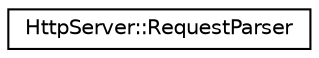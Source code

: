 digraph "Graphical Class Hierarchy"
{
  edge [fontname="Helvetica",fontsize="10",labelfontname="Helvetica",labelfontsize="10"];
  node [fontname="Helvetica",fontsize="10",shape=record];
  rankdir="LR";
  Node0 [label="HttpServer::RequestParser",height=0.2,width=0.4,color="black", fillcolor="white", style="filled",URL="$classHttpServer_1_1RequestParser.html",tooltip="Simple and naive parser of http requets, relies on data being separated by single spaces..."];
}
